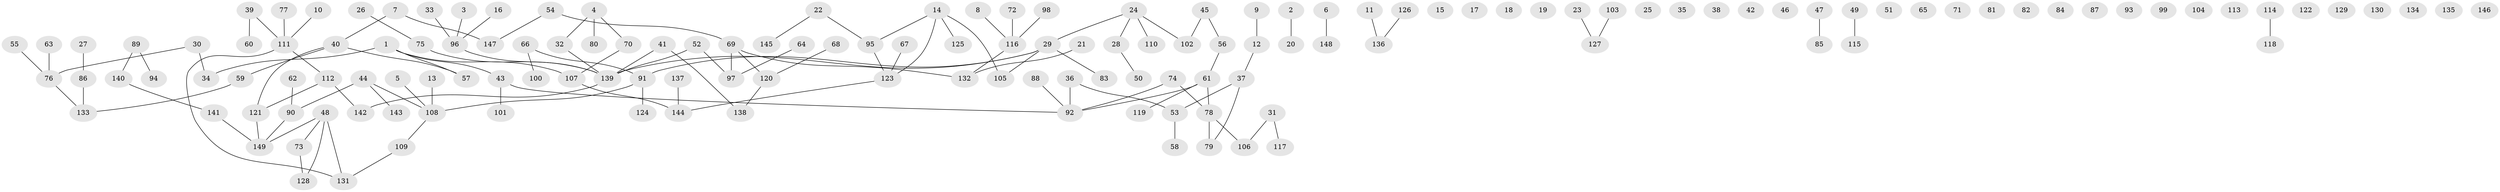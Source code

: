 // Generated by graph-tools (version 1.1) at 2025/25/03/09/25 03:25:23]
// undirected, 149 vertices, 128 edges
graph export_dot {
graph [start="1"]
  node [color=gray90,style=filled];
  1;
  2;
  3;
  4;
  5;
  6;
  7;
  8;
  9;
  10;
  11;
  12;
  13;
  14;
  15;
  16;
  17;
  18;
  19;
  20;
  21;
  22;
  23;
  24;
  25;
  26;
  27;
  28;
  29;
  30;
  31;
  32;
  33;
  34;
  35;
  36;
  37;
  38;
  39;
  40;
  41;
  42;
  43;
  44;
  45;
  46;
  47;
  48;
  49;
  50;
  51;
  52;
  53;
  54;
  55;
  56;
  57;
  58;
  59;
  60;
  61;
  62;
  63;
  64;
  65;
  66;
  67;
  68;
  69;
  70;
  71;
  72;
  73;
  74;
  75;
  76;
  77;
  78;
  79;
  80;
  81;
  82;
  83;
  84;
  85;
  86;
  87;
  88;
  89;
  90;
  91;
  92;
  93;
  94;
  95;
  96;
  97;
  98;
  99;
  100;
  101;
  102;
  103;
  104;
  105;
  106;
  107;
  108;
  109;
  110;
  111;
  112;
  113;
  114;
  115;
  116;
  117;
  118;
  119;
  120;
  121;
  122;
  123;
  124;
  125;
  126;
  127;
  128;
  129;
  130;
  131;
  132;
  133;
  134;
  135;
  136;
  137;
  138;
  139;
  140;
  141;
  142;
  143;
  144;
  145;
  146;
  147;
  148;
  149;
  1 -- 34;
  1 -- 43;
  1 -- 57;
  1 -- 107;
  2 -- 20;
  3 -- 96;
  4 -- 32;
  4 -- 70;
  4 -- 80;
  5 -- 108;
  6 -- 148;
  7 -- 40;
  7 -- 147;
  8 -- 116;
  9 -- 12;
  10 -- 111;
  11 -- 136;
  12 -- 37;
  13 -- 108;
  14 -- 95;
  14 -- 105;
  14 -- 123;
  14 -- 125;
  16 -- 96;
  21 -- 132;
  22 -- 95;
  22 -- 145;
  23 -- 127;
  24 -- 28;
  24 -- 29;
  24 -- 102;
  24 -- 110;
  26 -- 75;
  27 -- 86;
  28 -- 50;
  29 -- 83;
  29 -- 91;
  29 -- 105;
  29 -- 139;
  30 -- 34;
  30 -- 76;
  31 -- 106;
  31 -- 117;
  32 -- 139;
  33 -- 96;
  36 -- 53;
  36 -- 92;
  37 -- 53;
  37 -- 79;
  39 -- 60;
  39 -- 111;
  40 -- 57;
  40 -- 59;
  40 -- 121;
  41 -- 138;
  41 -- 139;
  43 -- 92;
  43 -- 101;
  44 -- 90;
  44 -- 108;
  44 -- 143;
  45 -- 56;
  45 -- 102;
  47 -- 85;
  48 -- 73;
  48 -- 128;
  48 -- 131;
  48 -- 149;
  49 -- 115;
  52 -- 97;
  52 -- 139;
  53 -- 58;
  54 -- 69;
  54 -- 147;
  55 -- 76;
  56 -- 61;
  59 -- 133;
  61 -- 78;
  61 -- 92;
  61 -- 119;
  62 -- 90;
  63 -- 76;
  64 -- 97;
  66 -- 91;
  66 -- 100;
  67 -- 123;
  68 -- 120;
  69 -- 97;
  69 -- 120;
  69 -- 132;
  70 -- 107;
  72 -- 116;
  73 -- 128;
  74 -- 78;
  74 -- 92;
  75 -- 139;
  76 -- 133;
  77 -- 111;
  78 -- 79;
  78 -- 106;
  86 -- 133;
  88 -- 92;
  89 -- 94;
  89 -- 140;
  90 -- 149;
  91 -- 108;
  91 -- 124;
  95 -- 123;
  96 -- 139;
  98 -- 116;
  103 -- 127;
  107 -- 144;
  108 -- 109;
  109 -- 131;
  111 -- 112;
  111 -- 131;
  112 -- 121;
  112 -- 142;
  114 -- 118;
  116 -- 132;
  120 -- 138;
  121 -- 149;
  123 -- 144;
  126 -- 136;
  137 -- 144;
  139 -- 142;
  140 -- 141;
  141 -- 149;
}
